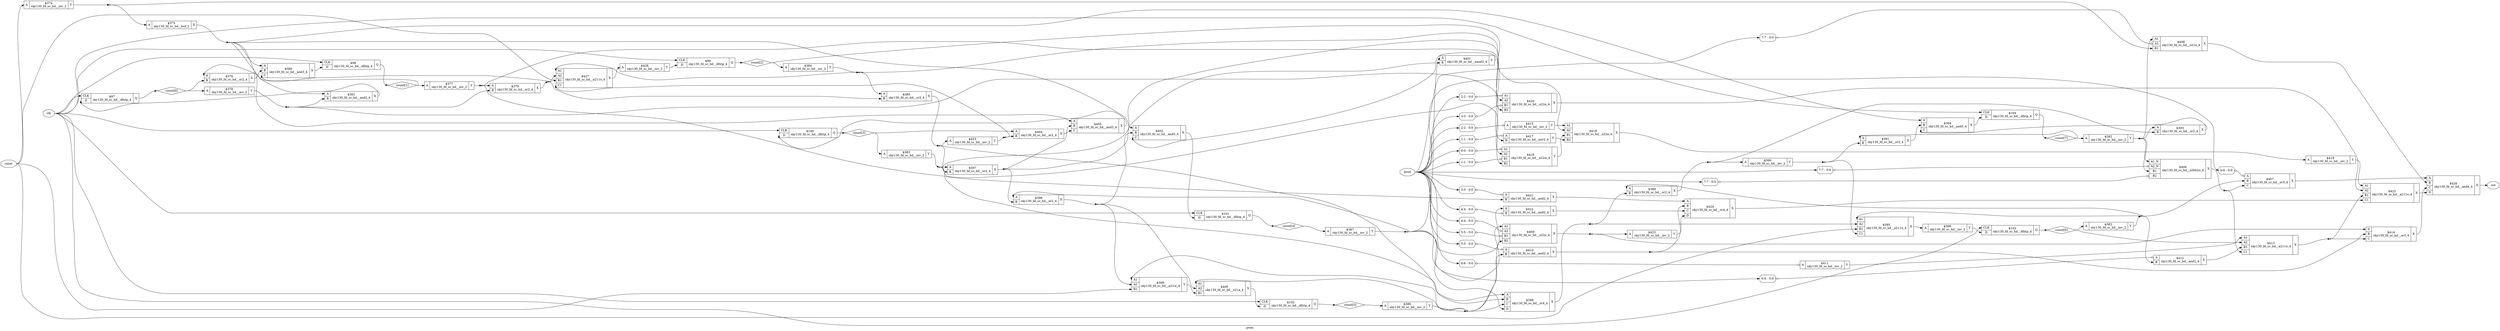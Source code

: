 digraph "pwm" {
label="pwm";
rankdir="LR";
remincross=true;
n55 [ shape=octagon, label="clk", color="black", fontcolor="black" ];
n56 [ shape=diamond, label="count[0]", color="black", fontcolor="black" ];
n57 [ shape=diamond, label="count[1]", color="black", fontcolor="black" ];
n58 [ shape=diamond, label="count[2]", color="black", fontcolor="black" ];
n59 [ shape=diamond, label="count[3]", color="black", fontcolor="black" ];
n60 [ shape=diamond, label="count[4]", color="black", fontcolor="black" ];
n61 [ shape=diamond, label="count[5]", color="black", fontcolor="black" ];
n62 [ shape=diamond, label="count[6]", color="black", fontcolor="black" ];
n63 [ shape=diamond, label="count[7]", color="black", fontcolor="black" ];
n64 [ shape=octagon, label="level", color="black", fontcolor="black" ];
n65 [ shape=octagon, label="out", color="black", fontcolor="black" ];
n66 [ shape=octagon, label="reset", color="black", fontcolor="black" ];
c69 [ shape=record, label="{{<p67> A}|$374\nsky130_fd_sc_hd__inv_2|{<p68> Y}}" ];
c71 [ shape=record, label="{{<p67> A}|$375\nsky130_fd_sc_hd__buf_2|{<p70> X}}" ];
c73 [ shape=record, label="{{<p67> A|<p72> B}|$376\nsky130_fd_sc_hd__or2_4|{<p70> X}}" ];
c74 [ shape=record, label="{{<p67> A}|$377\nsky130_fd_sc_hd__inv_2|{<p68> Y}}" ];
c75 [ shape=record, label="{{<p67> A}|$378\nsky130_fd_sc_hd__inv_2|{<p68> Y}}" ];
c76 [ shape=record, label="{{<p67> A|<p72> B}|$379\nsky130_fd_sc_hd__or2_4|{<p70> X}}" ];
c78 [ shape=record, label="{{<p67> A|<p72> B|<p77> C}|$380\nsky130_fd_sc_hd__and3_4|{<p70> X}}" ];
c79 [ shape=record, label="{{<p67> A|<p72> B}|$381\nsky130_fd_sc_hd__and2_4|{<p70> X}}" ];
c80 [ shape=record, label="{{<p67> A}|$382\nsky130_fd_sc_hd__inv_2|{<p68> Y}}" ];
c81 [ shape=record, label="{{<p67> A}|$383\nsky130_fd_sc_hd__inv_2|{<p68> Y}}" ];
c82 [ shape=record, label="{{<p67> A}|$384\nsky130_fd_sc_hd__inv_2|{<p68> Y}}" ];
c83 [ shape=record, label="{{<p67> A|<p72> B}|$385\nsky130_fd_sc_hd__or2_4|{<p70> X}}" ];
c84 [ shape=record, label="{{<p67> A}|$386\nsky130_fd_sc_hd__inv_2|{<p68> Y}}" ];
c85 [ shape=record, label="{{<p67> A}|$387\nsky130_fd_sc_hd__inv_2|{<p68> Y}}" ];
c87 [ shape=record, label="{{<p67> A|<p72> B|<p77> C|<p86> D}|$388\nsky130_fd_sc_hd__or4_4|{<p70> X}}" ];
c88 [ shape=record, label="{{<p67> A|<p72> B}|$389\nsky130_fd_sc_hd__or2_4|{<p70> X}}" ];
c89 [ shape=record, label="{{<p67> A}|$390\nsky130_fd_sc_hd__inv_2|{<p68> Y}}" ];
c90 [ shape=record, label="{{<p67> A|<p72> B}|$391\nsky130_fd_sc_hd__or2_4|{<p70> X}}" ];
c91 [ shape=record, label="{{<p67> A}|$392\nsky130_fd_sc_hd__inv_2|{<p68> Y}}" ];
c92 [ shape=record, label="{{<p67> A|<p72> B}|$393\nsky130_fd_sc_hd__or2_4|{<p70> X}}" ];
c93 [ shape=record, label="{{<p67> A|<p72> B|<p77> C}|$394\nsky130_fd_sc_hd__and3_4|{<p70> X}}" ];
c98 [ shape=record, label="{{<p94> A1|<p95> A2|<p96> B1|<p97> C1}|$395\nsky130_fd_sc_hd__a211o_4|{<p70> X}}" ];
c99 [ shape=record, label="{{<p67> A}|$396\nsky130_fd_sc_hd__inv_2|{<p68> Y}}" ];
c100 [ shape=record, label="{{<p67> A|<p72> B}|$397\nsky130_fd_sc_hd__or2_4|{<p70> X}}" ];
c101 [ shape=record, label="{{<p67> A|<p72> B}|$398\nsky130_fd_sc_hd__or2_4|{<p70> X}}" ];
c102 [ shape=record, label="{{<p94> A1|<p95> A2|<p96> B1}|$399\nsky130_fd_sc_hd__a21oi_4|{<p68> Y}}" ];
c103 [ shape=record, label="{{<p94> A1|<p95> A2|<p96> B1}|$400\nsky130_fd_sc_hd__o21a_4|{<p70> X}}" ];
c104 [ shape=record, label="{{<p67> A|<p72> B}|$401\nsky130_fd_sc_hd__nand2_4|{<p68> Y}}" ];
c105 [ shape=record, label="{{<p67> A|<p72> B|<p77> C}|$402\nsky130_fd_sc_hd__and3_4|{<p70> X}}" ];
c106 [ shape=record, label="{{<p67> A}|$403\nsky130_fd_sc_hd__inv_2|{<p68> Y}}" ];
c107 [ shape=record, label="{{<p67> A|<p72> B}|$404\nsky130_fd_sc_hd__or2_4|{<p70> X}}" ];
c108 [ shape=record, label="{{<p67> A|<p72> B|<p77> C}|$405\nsky130_fd_sc_hd__and3_4|{<p70> X}}" ];
c112 [ shape=record, label="{{<p109> A1_N|<p110> A2_N|<p96> B1|<p111> B2}|$406\nsky130_fd_sc_hd__a2bb2o_4|{<p70> X}}" ];
x0 [ shape=record, style=rounded, label="<s0> 7:7 - 0:0 " ];
x0:e -> c112:p110:w [arrowhead=odiamond, arrowtail=odiamond, dir=both, color="black", label=""];
x1 [ shape=record, style=rounded, label="<s0> 7:7 - 0:0 " ];
x1:e -> c112:p111:w [arrowhead=odiamond, arrowtail=odiamond, dir=both, color="black", label=""];
c113 [ shape=record, label="{{<p67> A|<p72> B|<p77> C}|$407\nsky130_fd_sc_hd__or3_4|{<p70> X}}" ];
x2 [ shape=record, style=rounded, label="<s0> 6:6 - 0:0 " ];
x2:e -> c113:p67:w [arrowhead=odiamond, arrowtail=odiamond, dir=both, color="black", label=""];
c114 [ shape=record, label="{{<p94> A1|<p95> A2|<p96> B1}|$408\nsky130_fd_sc_hd__o21a_4|{<p70> X}}" ];
x3 [ shape=record, style=rounded, label="<s0> 7:7 - 0:0 " ];
x3:e -> c114:p95:w [arrowhead=odiamond, arrowtail=odiamond, dir=both, color="black", label=""];
c115 [ shape=record, label="{{<p94> A1|<p95> A2|<p96> B1|<p111> B2}|$409\nsky130_fd_sc_hd__o22a_4|{<p70> X}}" ];
x4 [ shape=record, style=rounded, label="<s0> 4:4 - 0:0 " ];
x4:e -> c115:p95:w [arrowhead=odiamond, arrowtail=odiamond, dir=both, color="black", label=""];
x5 [ shape=record, style=rounded, label="<s0> 5:5 - 0:0 " ];
x5:e -> c115:p96:w [arrowhead=odiamond, arrowtail=odiamond, dir=both, color="black", label=""];
c116 [ shape=record, label="{{<p67> A|<p72> B}|$410\nsky130_fd_sc_hd__and2_4|{<p70> X}}" ];
x6 [ shape=record, style=rounded, label="<s0> 5:5 - 0:0 " ];
x6:e -> c116:p67:w [arrowhead=odiamond, arrowtail=odiamond, dir=both, color="black", label=""];
c117 [ shape=record, label="{{<p67> A}|$411\nsky130_fd_sc_hd__inv_2|{<p68> Y}}" ];
x7 [ shape=record, style=rounded, label="<s0> 6:6 - 0:0 " ];
x7:e -> c117:p67:w [arrowhead=odiamond, arrowtail=odiamond, dir=both, color="black", label=""];
c118 [ shape=record, label="{{<p67> A|<p72> B}|$412\nsky130_fd_sc_hd__and2_4|{<p70> X}}" ];
x8 [ shape=record, style=rounded, label="<s0> 6:6 - 0:0 " ];
x8:e -> c118:p67:w [arrowhead=odiamond, arrowtail=odiamond, dir=both, color="black", label=""];
c119 [ shape=record, label="{{<p94> A1|<p95> A2|<p96> B1|<p97> C1}|$413\nsky130_fd_sc_hd__a211o_4|{<p70> X}}" ];
c120 [ shape=record, label="{{<p67> A|<p72> B|<p77> C}|$414\nsky130_fd_sc_hd__or3_4|{<p70> X}}" ];
c121 [ shape=record, label="{{<p67> A}|$415\nsky130_fd_sc_hd__inv_2|{<p68> Y}}" ];
x9 [ shape=record, style=rounded, label="<s0> 2:2 - 0:0 " ];
x9:e -> c121:p67:w [arrowhead=odiamond, arrowtail=odiamond, dir=both, color="black", label=""];
c122 [ shape=record, label="{{<p94> A1|<p95> A2|<p96> B1|<p111> B2}|$416\nsky130_fd_sc_hd__a22oi_4|{<p68> Y}}" ];
x10 [ shape=record, style=rounded, label="<s0> 0:0 - 0:0 " ];
x10:e -> c122:p94:w [arrowhead=odiamond, arrowtail=odiamond, dir=both, color="black", label=""];
x11 [ shape=record, style=rounded, label="<s0> 1:1 - 0:0 " ];
x11:e -> c122:p96:w [arrowhead=odiamond, arrowtail=odiamond, dir=both, color="black", label=""];
c123 [ shape=record, label="{{<p67> A|<p72> B}|$417\nsky130_fd_sc_hd__nor2_4|{<p68> Y}}" ];
x12 [ shape=record, style=rounded, label="<s0> 1:1 - 0:0 " ];
x12:e -> c123:p67:w [arrowhead=odiamond, arrowtail=odiamond, dir=both, color="black", label=""];
c124 [ shape=record, label="{{<p94> A1|<p95> A2|<p96> B1|<p111> B2}|$418\nsky130_fd_sc_hd__o22a_4|{<p70> X}}" ];
c125 [ shape=record, label="{{<p67> A}|$419\nsky130_fd_sc_hd__inv_2|{<p68> Y}}" ];
c126 [ shape=record, label="{{<p94> A1|<p95> A2|<p96> B1|<p111> B2}|$420\nsky130_fd_sc_hd__o22a_4|{<p70> X}}" ];
x13 [ shape=record, style=rounded, label="<s0> 2:2 - 0:0 " ];
x13:e -> c126:p94:w [arrowhead=odiamond, arrowtail=odiamond, dir=both, color="black", label=""];
x14 [ shape=record, style=rounded, label="<s0> 3:3 - 0:0 " ];
x14:e -> c126:p96:w [arrowhead=odiamond, arrowtail=odiamond, dir=both, color="black", label=""];
c127 [ shape=record, label="{{<p67> A|<p72> B}|$421\nsky130_fd_sc_hd__and2_4|{<p70> X}}" ];
x15 [ shape=record, style=rounded, label="<s0> 3:3 - 0:0 " ];
x15:e -> c127:p67:w [arrowhead=odiamond, arrowtail=odiamond, dir=both, color="black", label=""];
c128 [ shape=record, label="{{<p67> A|<p72> B}|$422\nsky130_fd_sc_hd__and2_4|{<p70> X}}" ];
x16 [ shape=record, style=rounded, label="<s0> 4:4 - 0:0 " ];
x16:e -> c128:p72:w [arrowhead=odiamond, arrowtail=odiamond, dir=both, color="black", label=""];
c129 [ shape=record, label="{{<p67> A}|$423\nsky130_fd_sc_hd__inv_2|{<p68> Y}}" ];
c130 [ shape=record, label="{{<p67> A|<p72> B|<p77> C|<p86> D}|$424\nsky130_fd_sc_hd__or4_4|{<p70> X}}" ];
c131 [ shape=record, label="{{<p94> A1|<p95> A2|<p96> B1|<p97> C1}|$425\nsky130_fd_sc_hd__a211o_4|{<p70> X}}" ];
c132 [ shape=record, label="{{<p67> A|<p72> B|<p77> C|<p86> D}|$426\nsky130_fd_sc_hd__and4_4|{<p70> X}}" ];
c133 [ shape=record, label="{{<p94> A1|<p95> A2|<p96> B1|<p97> C1}|$427\nsky130_fd_sc_hd__a211o_4|{<p70> X}}" ];
c134 [ shape=record, label="{{<p67> A}|$428\nsky130_fd_sc_hd__inv_2|{<p68> Y}}" ];
c137 [ shape=record, label="{{<p135> CLK|<p86> D}|$100\nsky130_fd_sc_hd__dfxtp_4|{<p136> Q}}" ];
c138 [ shape=record, label="{{<p135> CLK|<p86> D}|$101\nsky130_fd_sc_hd__dfxtp_4|{<p136> Q}}" ];
c139 [ shape=record, label="{{<p135> CLK|<p86> D}|$102\nsky130_fd_sc_hd__dfxtp_4|{<p136> Q}}" ];
c140 [ shape=record, label="{{<p135> CLK|<p86> D}|$103\nsky130_fd_sc_hd__dfxtp_4|{<p136> Q}}" ];
c141 [ shape=record, label="{{<p135> CLK|<p86> D}|$104\nsky130_fd_sc_hd__dfxtp_4|{<p136> Q}}" ];
c142 [ shape=record, label="{{<p135> CLK|<p86> D}|$97\nsky130_fd_sc_hd__dfxtp_4|{<p136> Q}}" ];
c143 [ shape=record, label="{{<p135> CLK|<p86> D}|$98\nsky130_fd_sc_hd__dfxtp_4|{<p136> Q}}" ];
c144 [ shape=record, label="{{<p135> CLK|<p86> D}|$99\nsky130_fd_sc_hd__dfxtp_4|{<p136> Q}}" ];
c108:p70:e -> c137:p86:w [color="black", label=""];
n10 [ shape=point ];
c71:p70:e -> n10:w [color="black", label=""];
n10:e -> c105:p67:w [color="black", label=""];
n10:e -> c108:p67:w [color="black", label=""];
n10:e -> c78:p67:w [color="black", label=""];
n10:e -> c79:p67:w [color="black", label=""];
n10:e -> c93:p67:w [color="black", label=""];
c73:p70:e -> c78:p72:w [color="black", label=""];
n12 [ shape=point ];
c74:p68:e -> n12:w [color="black", label=""];
n12:e -> c122:p111:w [color="black", label=""];
n12:e -> c123:p72:w [color="black", label=""];
n12:e -> c76:p67:w [color="black", label=""];
n13 [ shape=point ];
c75:p68:e -> n13:w [color="black", label=""];
n13:e -> c122:p95:w [color="black", label=""];
n13:e -> c76:p72:w [color="black", label=""];
n13:e -> c79:p72:w [color="black", label=""];
n14 [ shape=point ];
c76:p70:e -> n14:w [color="black", label=""];
n14:e -> c133:p95:w [color="black", label=""];
n14:e -> c78:p77:w [color="black", label=""];
n14:e -> c83:p72:w [color="black", label=""];
n15 [ shape=point ];
c80:p68:e -> n15:w [color="black", label=""];
n15:e -> c113:p72:w [color="black", label=""];
n15:e -> c118:p72:w [color="black", label=""];
n15:e -> c88:p67:w [color="black", label=""];
n15:e -> c98:p94:w [color="black", label=""];
n16 [ shape=point ];
c81:p68:e -> n16:w [color="black", label=""];
n16:e -> c100:p67:w [color="black", label=""];
n16:e -> c126:p111:w [color="black", label=""];
n16:e -> c127:p72:w [color="black", label=""];
n16:e -> c87:p67:w [color="black", label=""];
n17 [ shape=point ];
c82:p68:e -> n17:w [color="black", label=""];
n17:e -> c126:p95:w [color="black", label=""];
n17:e -> c133:p94:w [color="black", label=""];
n17:e -> c83:p67:w [color="black", label=""];
n18 [ shape=point ];
c83:p70:e -> n18:w [color="black", label=""];
n18:e -> c100:p72:w [color="black", label=""];
n18:e -> c106:p67:w [color="black", label=""];
n18:e -> c87:p72:w [color="black", label=""];
n19 [ shape=point ];
c84:p68:e -> n19:w [color="black", label=""];
n19:e -> c102:p94:w [color="black", label=""];
n19:e -> c103:p94:w [color="black", label=""];
n19:e -> c115:p111:w [color="black", label=""];
n19:e -> c116:p72:w [color="black", label=""];
n19:e -> c87:p77:w [color="black", label=""];
c105:p70:e -> c138:p86:w [color="black", label=""];
n20 [ shape=point ];
c85:p68:e -> n20:w [color="black", label=""];
n20:e -> c101:p67:w [color="black", label=""];
n20:e -> c104:p67:w [color="black", label=""];
n20:e -> c115:p94:w [color="black", label=""];
n20:e -> c128:p67:w [color="black", label=""];
n20:e -> c87:p86:w [color="black", label=""];
n21 [ shape=point ];
c87:p70:e -> n21:w [color="black", label=""];
n21:e -> c88:p72:w [color="black", label=""];
n21:e -> c98:p95:w [color="black", label=""];
n22 [ shape=point ];
c88:p70:e -> n22:w [color="black", label=""];
n22:e -> c89:p67:w [color="black", label=""];
n22:e -> c92:p72:w [color="black", label=""];
n23 [ shape=point ];
c89:p68:e -> n23:w [color="black", label=""];
n23:e -> c90:p72:w [color="black", label=""];
n23:e -> c98:p97:w [color="black", label=""];
c90:p70:e -> c93:p72:w [color="black", label=""];
n25 [ shape=point ];
c91:p68:e -> n25:w [color="black", label=""];
n25:e -> c112:p109:w [color="black", label=""];
n25:e -> c112:p96:w [color="black", label=""];
n25:e -> c114:p94:w [color="black", label=""];
n25:e -> c92:p67:w [color="black", label=""];
c92:p70:e -> c93:p77:w [color="black", label=""];
c98:p70:e -> c99:p67:w [color="black", label=""];
n28 [ shape=point ];
c100:p70:e -> n28:w [color="black", label=""];
n28:e -> c101:p72:w [color="black", label=""];
n28:e -> c104:p72:w [color="black", label=""];
n28:e -> c108:p72:w [color="black", label=""];
n29 [ shape=point ];
c101:p70:e -> n29:w [color="black", label=""];
n29:e -> c102:p95:w [color="black", label=""];
n29:e -> c103:p95:w [color="black", label=""];
n29:e -> c105:p72:w [color="black", label=""];
c103:p70:e -> c139:p86:w [color="black", label=""];
c102:p68:e -> c103:p96:w [color="black", label=""];
c104:p68:e -> c105:p77:w [color="black", label=""];
n32 [ shape=point ];
c106:p68:e -> n32:w [color="black", label=""];
n32:e -> c107:p72:w [color="black", label=""];
n32:e -> c133:p97:w [color="black", label=""];
c107:p70:e -> c108:p77:w [color="black", label=""];
n34 [ shape=point ];
c112:p70:e -> n34:w [color="black", label=""];
n34:e -> c113:p77:w [color="black", label=""];
n34:e -> c119:p97:w [color="black", label=""];
c113:p70:e -> c132:p67:w [color="black", label=""];
c114:p70:e -> c132:p72:w [color="black", label=""];
n37 [ shape=point ];
c115:p70:e -> n37:w [color="black", label=""];
n37:e -> c120:p67:w [color="black", label=""];
n37:e -> c129:p67:w [color="black", label=""];
n38 [ shape=point ];
c116:p70:e -> n38:w [color="black", label=""];
n38:e -> c120:p72:w [color="black", label=""];
n38:e -> c130:p72:w [color="black", label=""];
c117:p68:e -> c119:p94:w [color="black", label=""];
c99:p68:e -> c140:p86:w [color="black", label=""];
c118:p70:e -> c119:p96:w [color="black", label=""];
n41 [ shape=point ];
c119:p70:e -> n41:w [color="black", label=""];
n41:e -> c120:p77:w [color="black", label=""];
n41:e -> c131:p96:w [color="black", label=""];
c120:p70:e -> c132:p77:w [color="black", label=""];
c121:p68:e -> c124:p94:w [color="black", label=""];
c122:p68:e -> c124:p96:w [color="black", label=""];
c123:p68:e -> c124:p111:w [color="black", label=""];
c124:p70:e -> c125:p67:w [color="black", label=""];
c125:p68:e -> c131:p94:w [color="black", label=""];
c126:p70:e -> c131:p95:w [color="black", label=""];
c127:p70:e -> c130:p67:w [color="black", label=""];
c93:p70:e -> c141:p86:w [color="black", label=""];
c128:p70:e -> c130:p77:w [color="black", label=""];
c129:p68:e -> c130:p86:w [color="black", label=""];
c130:p70:e -> c131:p97:w [color="black", label=""];
c131:p70:e -> c132:p86:w [color="black", label=""];
c133:p70:e -> c134:p67:w [color="black", label=""];
n55:e -> c137:p135:w [color="black", label=""];
n55:e -> c138:p135:w [color="black", label=""];
n55:e -> c139:p135:w [color="black", label=""];
n55:e -> c140:p135:w [color="black", label=""];
n55:e -> c141:p135:w [color="black", label=""];
n55:e -> c142:p135:w [color="black", label=""];
n55:e -> c143:p135:w [color="black", label=""];
n55:e -> c144:p135:w [color="black", label=""];
c142:p136:e -> n56:w [color="black", label=""];
n56:e -> c73:p72:w [color="black", label=""];
n56:e -> c75:p67:w [color="black", label=""];
c143:p136:e -> n57:w [color="black", label=""];
n57:e -> c73:p67:w [color="black", label=""];
n57:e -> c74:p67:w [color="black", label=""];
c144:p136:e -> n58:w [color="black", label=""];
n58:e -> c124:p95:w [color="black", label=""];
n58:e -> c82:p67:w [color="black", label=""];
c137:p136:e -> n59:w [color="black", label=""];
n59:e -> c107:p67:w [color="black", label=""];
n59:e -> c81:p67:w [color="black", label=""];
c79:p70:e -> c142:p86:w [color="black", label=""];
c138:p136:e -> n60:w [color="black", label=""];
n60:e -> c85:p67:w [color="black", label=""];
c139:p136:e -> n61:w [color="black", label=""];
n61:e -> c84:p67:w [color="black", label=""];
c140:p136:e -> n62:w [color="black", label=""];
n62:e -> c119:p95:w [color="black", label=""];
n62:e -> c80:p67:w [color="black", label=""];
c141:p136:e -> n63:w [color="black", label=""];
n63:e -> c90:p67:w [color="black", label=""];
n63:e -> c91:p67:w [color="black", label=""];
n64:e -> x0:s0:w [color="black", label=""];
n64:e -> x10:s0:w [color="black", label=""];
n64:e -> x11:s0:w [color="black", label=""];
n64:e -> x12:s0:w [color="black", label=""];
n64:e -> x13:s0:w [color="black", label=""];
n64:e -> x14:s0:w [color="black", label=""];
n64:e -> x15:s0:w [color="black", label=""];
n64:e -> x16:s0:w [color="black", label=""];
n64:e -> x1:s0:w [color="black", label=""];
n64:e -> x2:s0:w [color="black", label=""];
n64:e -> x3:s0:w [color="black", label=""];
n64:e -> x4:s0:w [color="black", label=""];
n64:e -> x5:s0:w [color="black", label=""];
n64:e -> x6:s0:w [color="black", label=""];
n64:e -> x7:s0:w [color="black", label=""];
n64:e -> x8:s0:w [color="black", label=""];
n64:e -> x9:s0:w [color="black", label=""];
c132:p70:e -> n65:w [color="black", label=""];
n66:e -> c102:p96:w [color="black", label=""];
n66:e -> c133:p96:w [color="black", label=""];
n66:e -> c69:p67:w [color="black", label=""];
n66:e -> c98:p96:w [color="black", label=""];
c78:p70:e -> c143:p86:w [color="black", label=""];
c134:p68:e -> c144:p86:w [color="black", label=""];
n9 [ shape=point ];
c69:p68:e -> n9:w [color="black", label=""];
n9:e -> c114:p96:w [color="black", label=""];
n9:e -> c71:p67:w [color="black", label=""];
}
